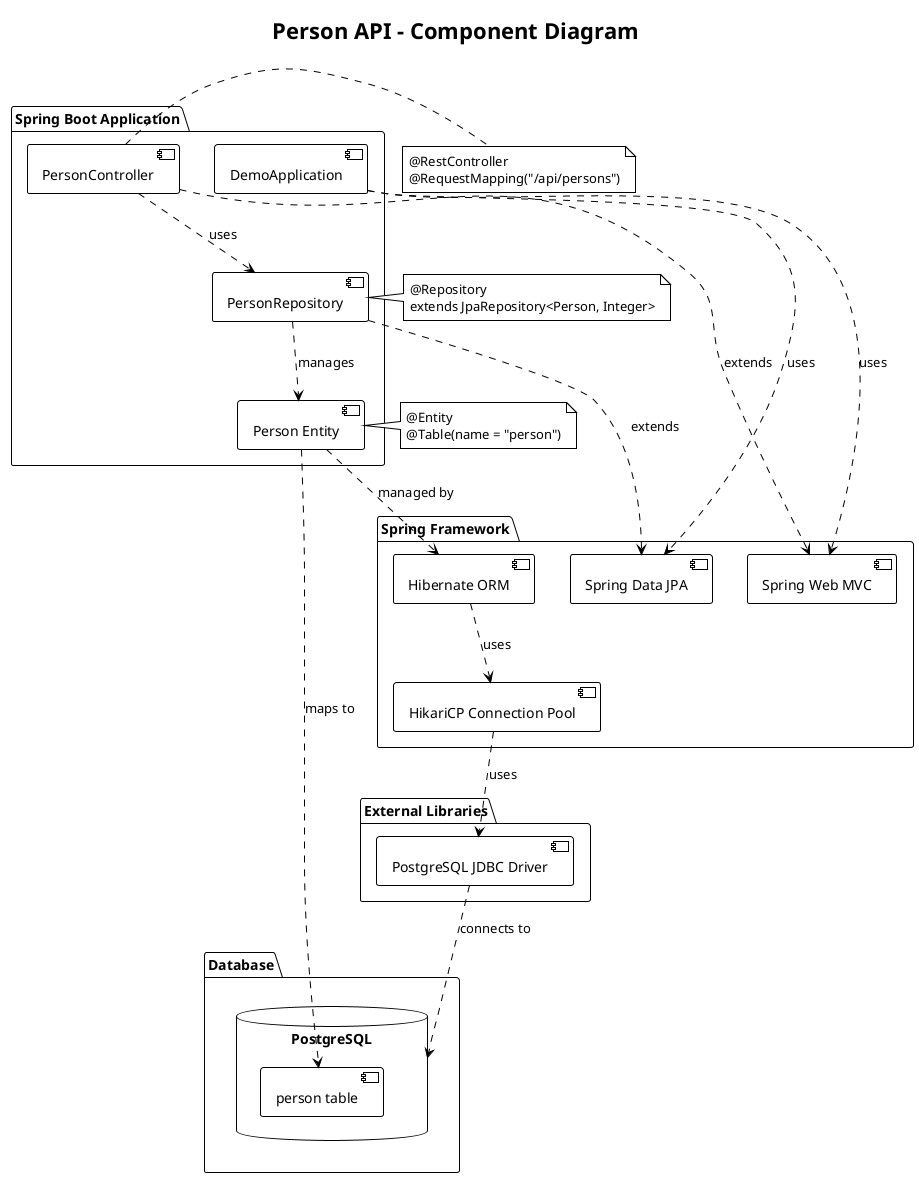 @startuml component-diagram
!theme plain
title Person API - Component Diagram

package "Spring Boot Application" {
    component [DemoApplication] as app
    component [PersonController] as controller
    component [PersonRepository] as repository
    component [Person Entity] as entity
    
    controller ..> repository : uses
    repository ..> entity : manages
}

package "Spring Framework" {
    component [Spring Web MVC] as mvc
    component [Spring Data JPA] as jpa
    component [Hibernate ORM] as hibernate
    component [HikariCP Connection Pool] as hikari
}

package "Database" {
    database PostgreSQL {
        component [person table] as table
    }
}

package "External Libraries" {
    component [PostgreSQL JDBC Driver] as driver
}

' Spring Boot uses Spring components
app ..> mvc : uses
app ..> jpa : uses
controller ..> mvc : extends
repository ..> jpa : extends
entity ..> hibernate : managed by

' Database connections
hibernate ..> hikari : uses
hikari ..> driver : uses
driver ..> PostgreSQL : connects to

' Mapping
entity ..> table : maps to

' Annotations
note right of controller
    @RestController
    @RequestMapping("/api/persons")
end note

note right of repository
    @Repository
    extends JpaRepository<Person, Integer>
end note

note right of entity
    @Entity
    @Table(name = "person")
end note

@enduml
